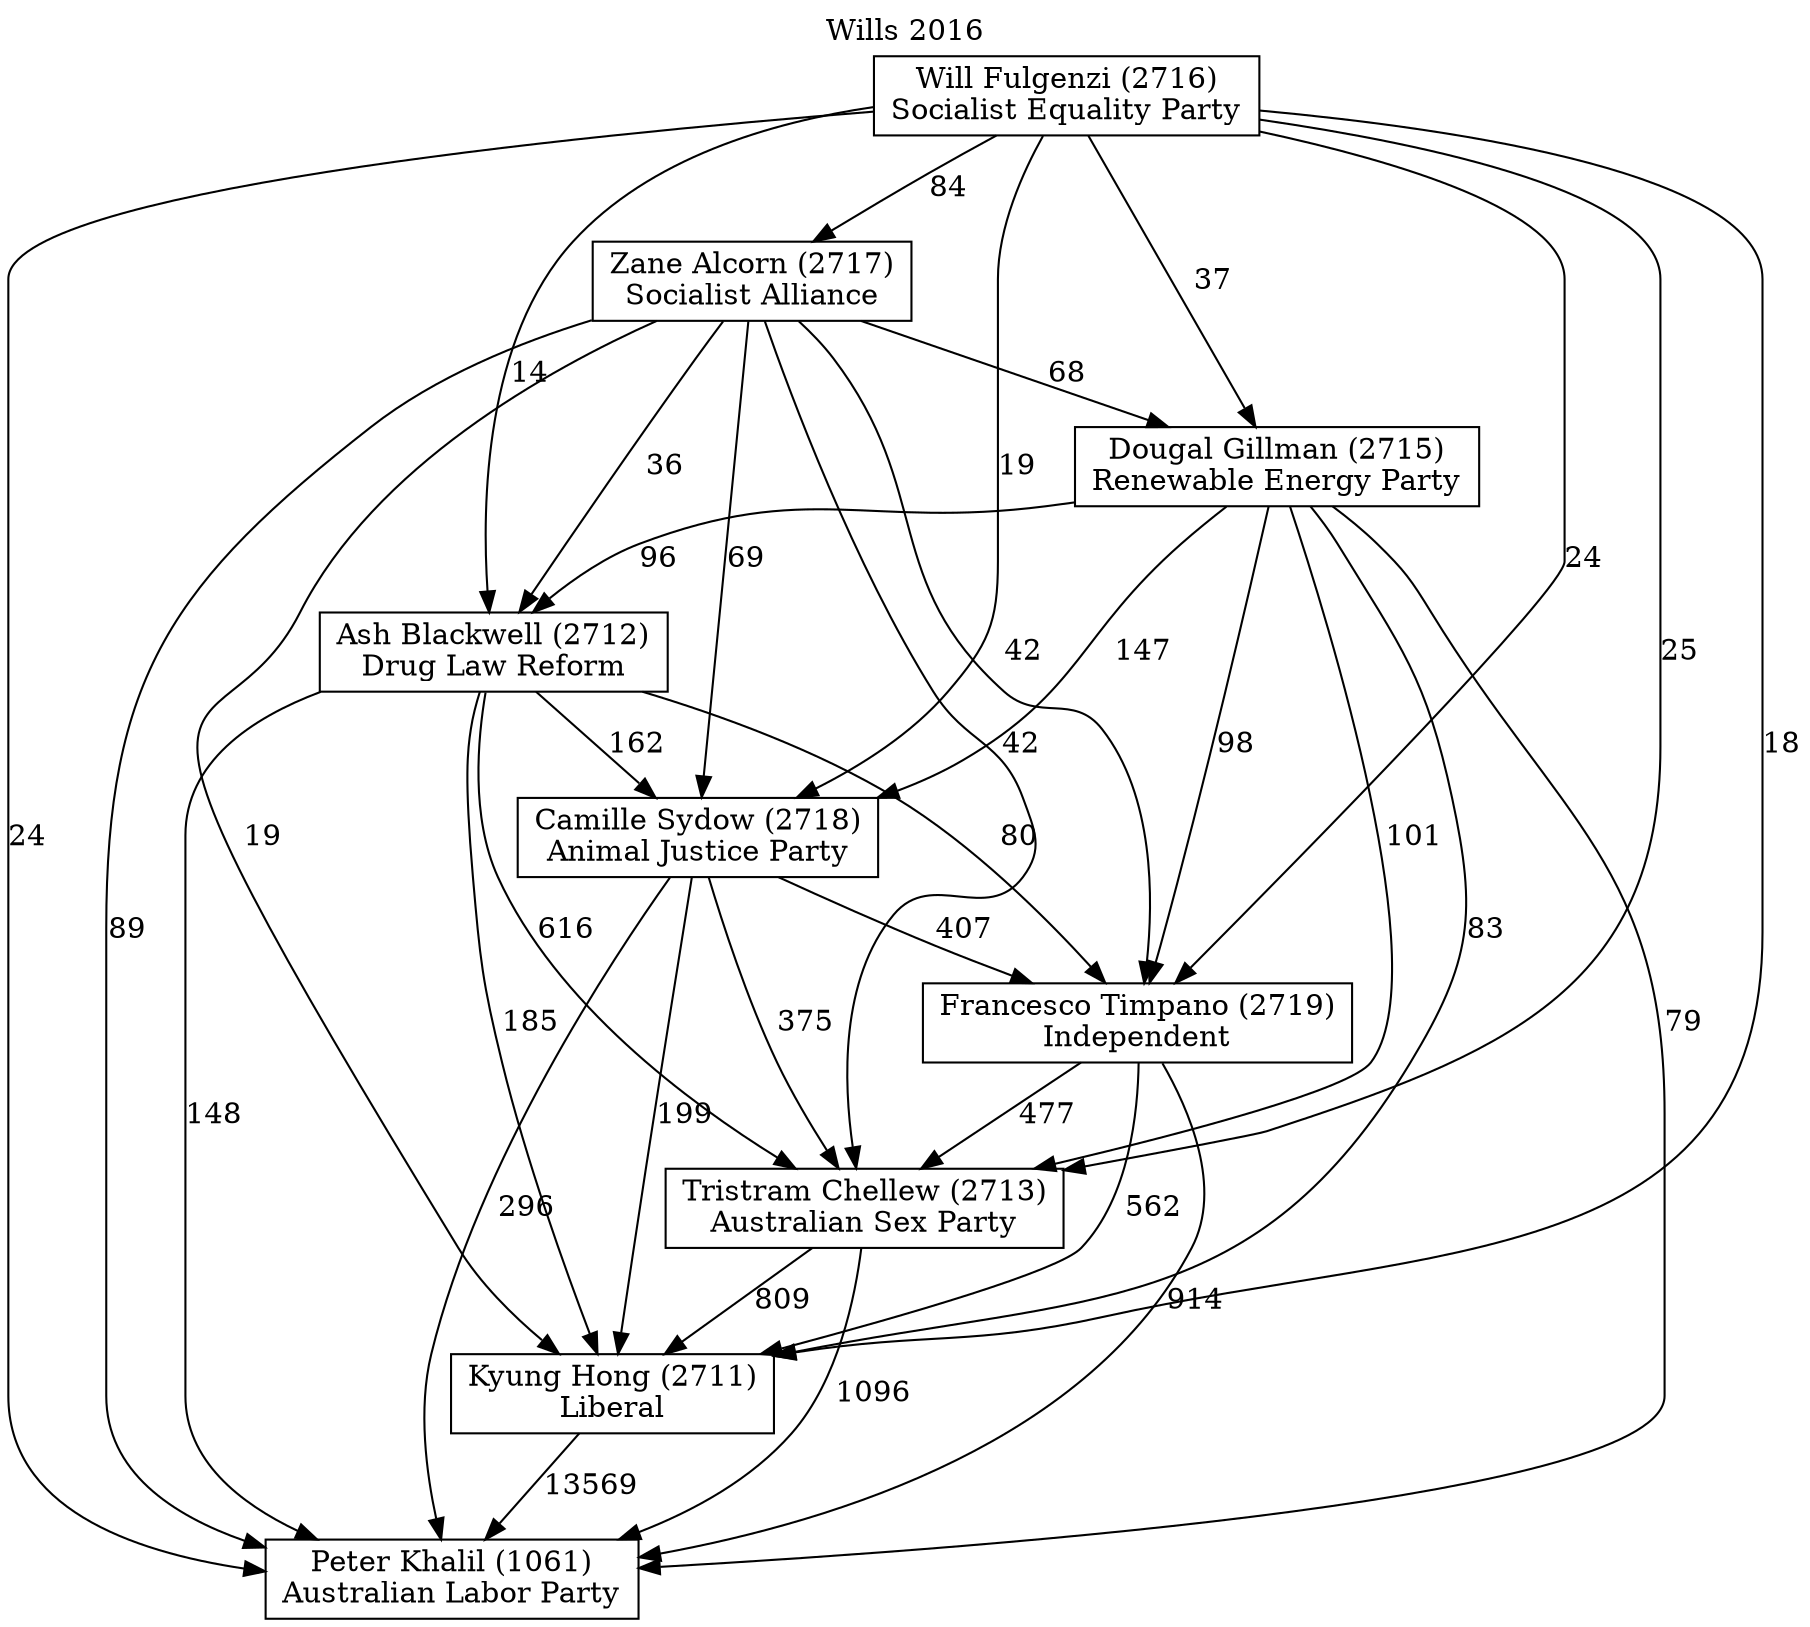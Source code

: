 // House preference flow
digraph "Peter Khalil (1061)_Wills_2016" {
	graph [label="Wills 2016" labelloc=t mclimit=10]
	node [shape=box]
	"Will Fulgenzi (2716)" [label="Will Fulgenzi (2716)
Socialist Equality Party"]
	"Zane Alcorn (2717)" [label="Zane Alcorn (2717)
Socialist Alliance"]
	"Kyung Hong (2711)" [label="Kyung Hong (2711)
Liberal"]
	"Tristram Chellew (2713)" [label="Tristram Chellew (2713)
Australian Sex Party"]
	"Peter Khalil (1061)" [label="Peter Khalil (1061)
Australian Labor Party"]
	"Camille Sydow (2718)" [label="Camille Sydow (2718)
Animal Justice Party"]
	"Dougal Gillman (2715)" [label="Dougal Gillman (2715)
Renewable Energy Party"]
	"Ash Blackwell (2712)" [label="Ash Blackwell (2712)
Drug Law Reform"]
	"Francesco Timpano (2719)" [label="Francesco Timpano (2719)
Independent"]
	"Dougal Gillman (2715)" -> "Camille Sydow (2718)" [label=147]
	"Zane Alcorn (2717)" -> "Tristram Chellew (2713)" [label=42]
	"Ash Blackwell (2712)" -> "Tristram Chellew (2713)" [label=616]
	"Zane Alcorn (2717)" -> "Camille Sydow (2718)" [label=69]
	"Zane Alcorn (2717)" -> "Kyung Hong (2711)" [label=19]
	"Will Fulgenzi (2716)" -> "Tristram Chellew (2713)" [label=25]
	"Camille Sydow (2718)" -> "Peter Khalil (1061)" [label=296]
	"Tristram Chellew (2713)" -> "Kyung Hong (2711)" [label=809]
	"Dougal Gillman (2715)" -> "Tristram Chellew (2713)" [label=101]
	"Camille Sydow (2718)" -> "Tristram Chellew (2713)" [label=375]
	"Francesco Timpano (2719)" -> "Kyung Hong (2711)" [label=562]
	"Will Fulgenzi (2716)" -> "Francesco Timpano (2719)" [label=24]
	"Francesco Timpano (2719)" -> "Tristram Chellew (2713)" [label=477]
	"Zane Alcorn (2717)" -> "Peter Khalil (1061)" [label=89]
	"Dougal Gillman (2715)" -> "Ash Blackwell (2712)" [label=96]
	"Ash Blackwell (2712)" -> "Kyung Hong (2711)" [label=185]
	"Tristram Chellew (2713)" -> "Peter Khalil (1061)" [label=1096]
	"Will Fulgenzi (2716)" -> "Dougal Gillman (2715)" [label=37]
	"Will Fulgenzi (2716)" -> "Zane Alcorn (2717)" [label=84]
	"Zane Alcorn (2717)" -> "Ash Blackwell (2712)" [label=36]
	"Will Fulgenzi (2716)" -> "Peter Khalil (1061)" [label=24]
	"Ash Blackwell (2712)" -> "Camille Sydow (2718)" [label=162]
	"Camille Sydow (2718)" -> "Kyung Hong (2711)" [label=199]
	"Francesco Timpano (2719)" -> "Peter Khalil (1061)" [label=914]
	"Dougal Gillman (2715)" -> "Kyung Hong (2711)" [label=83]
	"Dougal Gillman (2715)" -> "Francesco Timpano (2719)" [label=98]
	"Zane Alcorn (2717)" -> "Francesco Timpano (2719)" [label=42]
	"Camille Sydow (2718)" -> "Francesco Timpano (2719)" [label=407]
	"Will Fulgenzi (2716)" -> "Kyung Hong (2711)" [label=18]
	"Will Fulgenzi (2716)" -> "Camille Sydow (2718)" [label=19]
	"Dougal Gillman (2715)" -> "Peter Khalil (1061)" [label=79]
	"Kyung Hong (2711)" -> "Peter Khalil (1061)" [label=13569]
	"Will Fulgenzi (2716)" -> "Ash Blackwell (2712)" [label=14]
	"Ash Blackwell (2712)" -> "Francesco Timpano (2719)" [label=80]
	"Zane Alcorn (2717)" -> "Dougal Gillman (2715)" [label=68]
	"Ash Blackwell (2712)" -> "Peter Khalil (1061)" [label=148]
}
